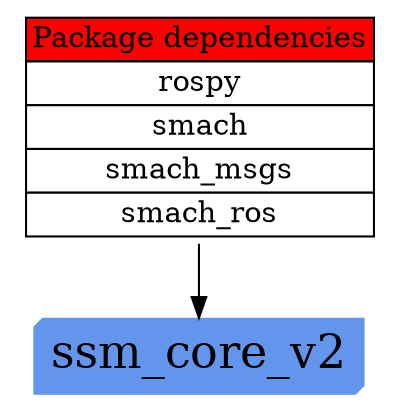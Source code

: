 digraph PkgGenerationGraph {
nodesep=0.1;
node [ shape=plaintext];
ssm_core_v2 [ shape=box3d style=filled color="#6495ED" fontsize=22];
find_package [ label=<<table BGCOLOR="#FFFFFF" BORDER="0" CELLBORDER="1" CELLSPACING="0">
  <tr>
    <td ALIGN="CENTER" BGCOLOR="#FF0000" COLSPAN="1">Package dependencies</td>
  </tr>
  <tr>
    <td ALIGN="CENTER" BGCOLOR="#FFFFFF" COLSPAN="1">rospy</td>
  </tr>
  <tr>
    <td ALIGN="CENTER" BGCOLOR="#FFFFFF" COLSPAN="1">smach</td>
  </tr>
  <tr>
    <td ALIGN="CENTER" BGCOLOR="#FFFFFF" COLSPAN="1">smach_msgs</td>
  </tr>
  <tr>
    <td ALIGN="CENTER" BGCOLOR="#FFFFFF" COLSPAN="1">smach_ros</td>
  </tr>
</table>
>];
find_package -> ssm_core_v2;
}
